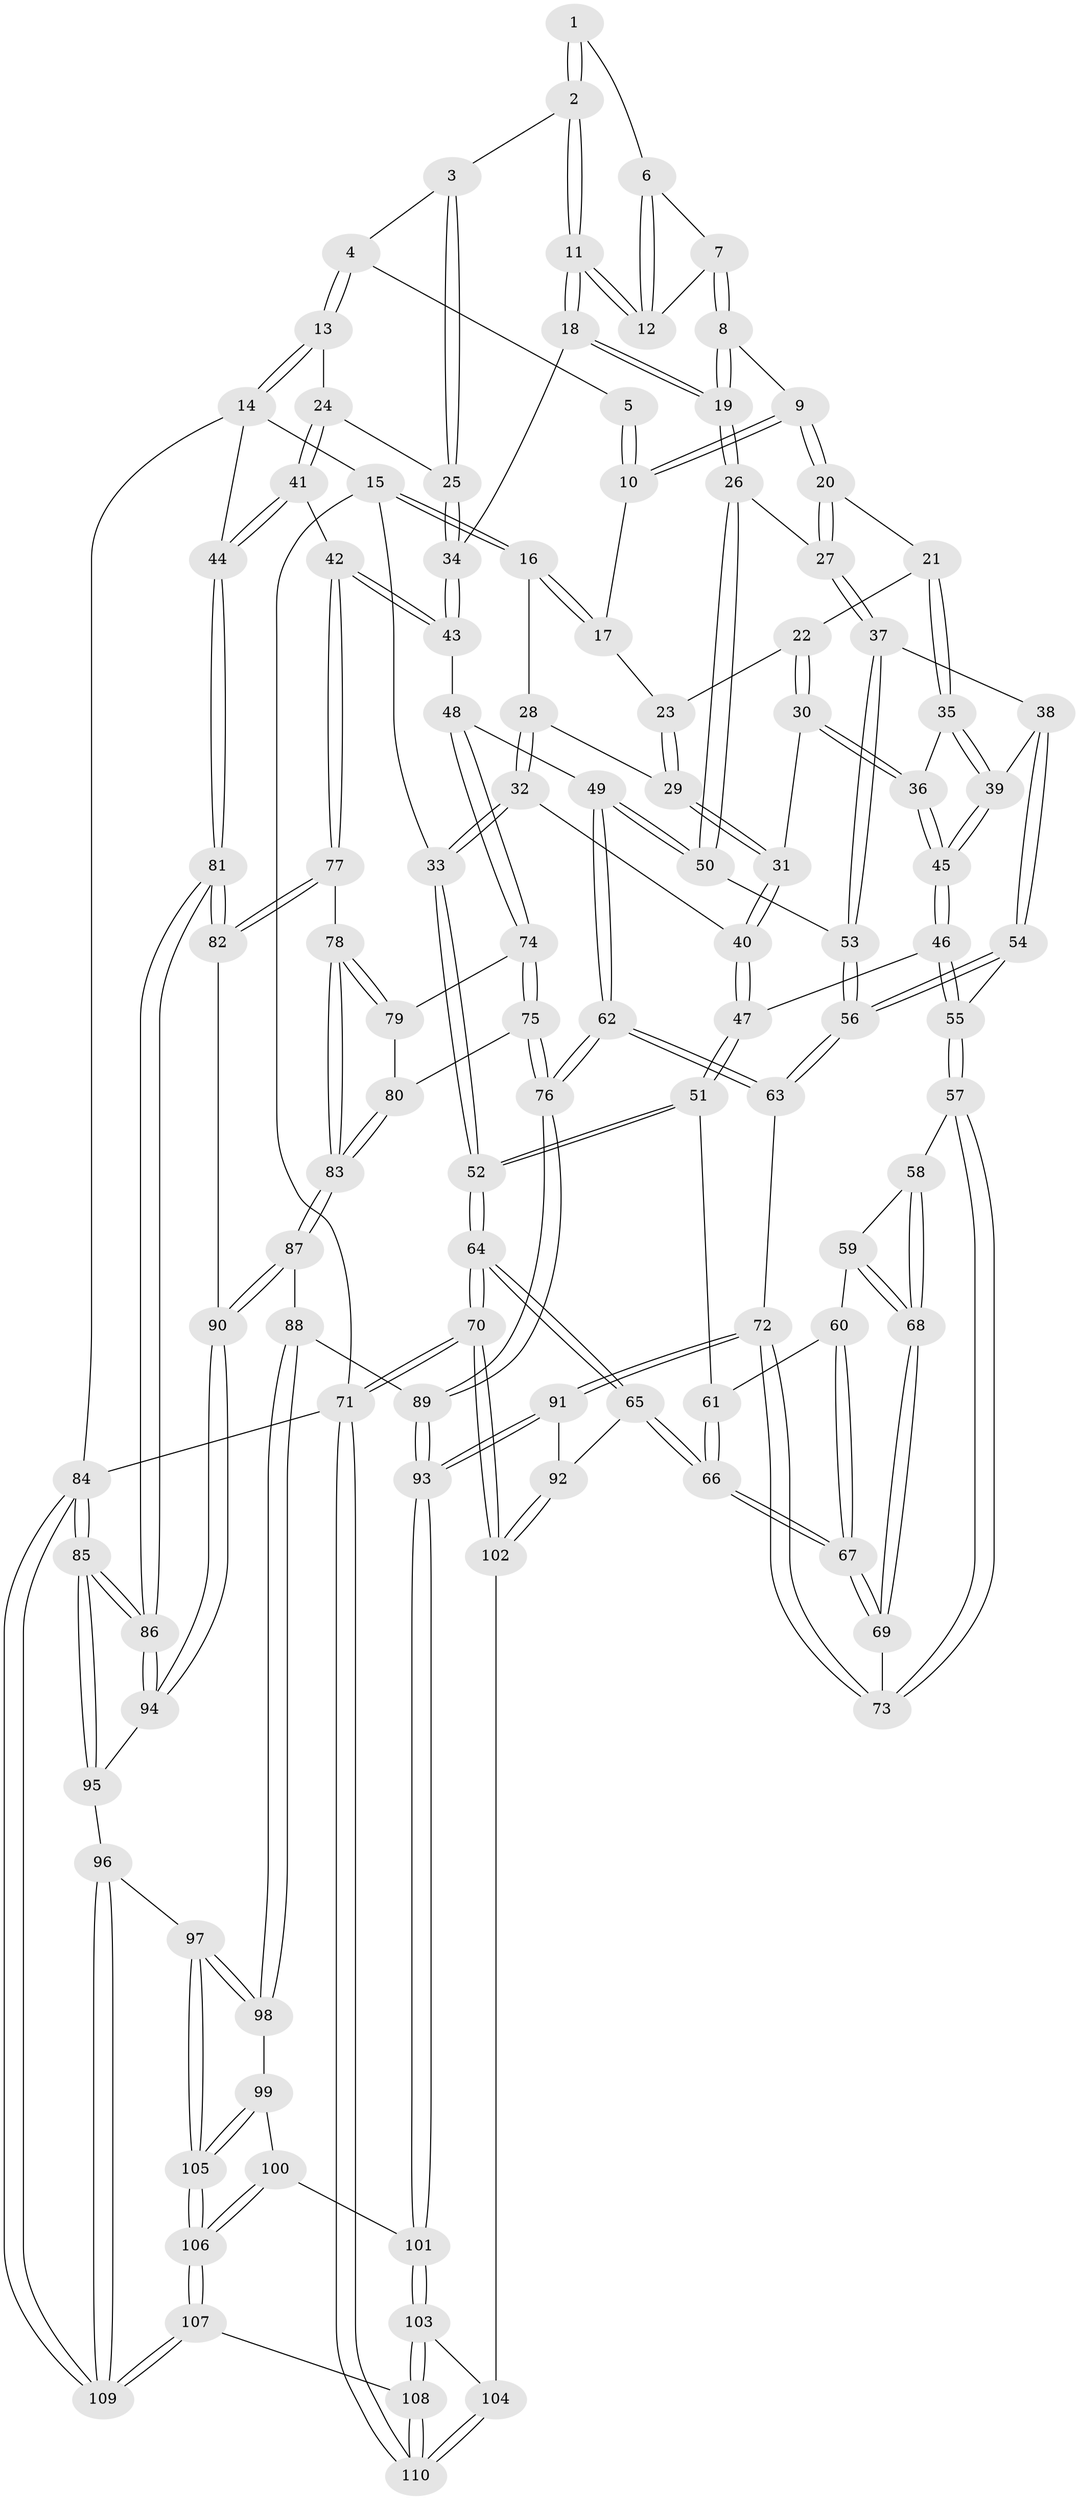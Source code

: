// Generated by graph-tools (version 1.1) at 2025/50/03/09/25 03:50:57]
// undirected, 110 vertices, 272 edges
graph export_dot {
graph [start="1"]
  node [color=gray90,style=filled];
  1 [pos="+0.5571161359995214+0"];
  2 [pos="+0.6413029474854218+0.11954162505954759"];
  3 [pos="+0.6921395234678973+0.09027951318261349"];
  4 [pos="+0.8013087081810897+0"];
  5 [pos="+0.5498414866215411+0"];
  6 [pos="+0.5560508388539993+0"];
  7 [pos="+0.5399634296424822+0.06337068784735544"];
  8 [pos="+0.5244848589614033+0.07879939185777303"];
  9 [pos="+0.41113252927875005+0.04460496039574218"];
  10 [pos="+0.33203949939058414+0"];
  11 [pos="+0.6253507935471492+0.14383900664970548"];
  12 [pos="+0.5726932045423091+0.07647304966293066"];
  13 [pos="+1+0"];
  14 [pos="+1+0"];
  15 [pos="+0+0"];
  16 [pos="+0+0"];
  17 [pos="+0.31300752714394037+0"];
  18 [pos="+0.6048442844618255+0.19785969599515726"];
  19 [pos="+0.5794731617059372+0.21047964659172627"];
  20 [pos="+0.4187704109107134+0.12913059506799138"];
  21 [pos="+0.40461911605866857+0.13611134998268923"];
  22 [pos="+0.34230153974017824+0.1482037036154022"];
  23 [pos="+0.25102752097051795+0.07487000465461963"];
  24 [pos="+0.8693462862796374+0.11696812394588356"];
  25 [pos="+0.8251595843574661+0.12713369423689597"];
  26 [pos="+0.5525502205720902+0.2300481791409845"];
  27 [pos="+0.4510336817311604+0.16752336424129283"];
  28 [pos="+0.142897590103325+0.1249890596373285"];
  29 [pos="+0.22192505463284629+0.1456313193168879"];
  30 [pos="+0.26854851960917825+0.19874616139068263"];
  31 [pos="+0.22709128200496184+0.16847364112427737"];
  32 [pos="+0.07279900338416383+0.19472558463285977"];
  33 [pos="+0+0.005363370021795452"];
  34 [pos="+0.6992961198630356+0.23181117945772461"];
  35 [pos="+0.30949354946626345+0.25842796827233955"];
  36 [pos="+0.27511670804921945+0.21011253634386087"];
  37 [pos="+0.3403353824222253+0.2913188282031853"];
  38 [pos="+0.3285336057921667+0.2889328223590861"];
  39 [pos="+0.31482551825654215+0.2736639906114928"];
  40 [pos="+0.12793780455479312+0.26984980078685356"];
  41 [pos="+0.9077552992891923+0.2788896284864763"];
  42 [pos="+0.8202221173733801+0.37111782767760776"];
  43 [pos="+0.7867383155872429+0.3517089592386735"];
  44 [pos="+1+0.3064823988285056"];
  45 [pos="+0.1719326765329616+0.3110513144514824"];
  46 [pos="+0.1577529107874417+0.3160539049969152"];
  47 [pos="+0.12849811495449587+0.3065459713241262"];
  48 [pos="+0.5767825017809601+0.3737604140830367"];
  49 [pos="+0.5683735318162437+0.36561424888370936"];
  50 [pos="+0.5351845948950061+0.299625408046967"];
  51 [pos="+0.10811361276212707+0.3255999085683559"];
  52 [pos="+0+0.3265209312150999"];
  53 [pos="+0.4188663975977587+0.33818808111121884"];
  54 [pos="+0.2720969824546041+0.38897764024345766"];
  55 [pos="+0.2371613746356621+0.3900564272318978"];
  56 [pos="+0.37451178319424994+0.5046161029173979"];
  57 [pos="+0.20720499019477312+0.43791720185251015"];
  58 [pos="+0.2020363010937841+0.43844692974293176"];
  59 [pos="+0.15337456376580158+0.4213729774319705"];
  60 [pos="+0.14168386024524288+0.41304160870377354"];
  61 [pos="+0.10688238014943144+0.34410358174020506"];
  62 [pos="+0.3963737179495038+0.5295296449602385"];
  63 [pos="+0.3760083127970104+0.5120590897403762"];
  64 [pos="+0+0.6104871051419204"];
  65 [pos="+0+0.5955969159282134"];
  66 [pos="+0.010906982890345513+0.55755573566682"];
  67 [pos="+0.09378810054981343+0.5264075257577192"];
  68 [pos="+0.14892201964879304+0.47593832016021476"];
  69 [pos="+0.10609659892707132+0.5238741887313079"];
  70 [pos="+0+0.941568770371722"];
  71 [pos="+0+1"];
  72 [pos="+0.24993030960118223+0.5415837290615982"];
  73 [pos="+0.23718654268315326+0.5336051906524777"];
  74 [pos="+0.5847327625635167+0.39991952205630155"];
  75 [pos="+0.5445294126314774+0.5205724737733717"];
  76 [pos="+0.45230522666692047+0.6115648615500923"];
  77 [pos="+0.8249995169735687+0.44632305898976093"];
  78 [pos="+0.7649904444643131+0.4761283169845937"];
  79 [pos="+0.5853754195324008+0.40056535784163577"];
  80 [pos="+0.6570955947542462+0.5175174472747929"];
  81 [pos="+1+0.6345330512323345"];
  82 [pos="+0.906146366744495+0.5375496597843278"];
  83 [pos="+0.6871943568507803+0.5360453319820008"];
  84 [pos="+1+1"];
  85 [pos="+1+0.7212588345888511"];
  86 [pos="+1+0.7019259754844389"];
  87 [pos="+0.6628485999178888+0.6407120327131378"];
  88 [pos="+0.6370720794067445+0.6513418568136543"];
  89 [pos="+0.4540254284710477+0.6190903625959417"];
  90 [pos="+0.7635663878276332+0.6857174022970371"];
  91 [pos="+0.19929491567839422+0.7002338094650701"];
  92 [pos="+0.1747870697892167+0.7115549742585877"];
  93 [pos="+0.41077829179790726+0.7210848370113978"];
  94 [pos="+0.7826980100672002+0.7398950789591966"];
  95 [pos="+0.7710606074063524+0.8184263103903534"];
  96 [pos="+0.7621471161574346+0.8461690177708516"];
  97 [pos="+0.7174823708545143+0.8444069111250377"];
  98 [pos="+0.618782837057661+0.8113219950429134"];
  99 [pos="+0.5734979253793182+0.8297302879844985"];
  100 [pos="+0.49008072240752093+0.8367903268009392"];
  101 [pos="+0.4295242382870584+0.8116324089477148"];
  102 [pos="+0.16469721699514844+0.8361265914529425"];
  103 [pos="+0.41076072222472554+0.8345840647934085"];
  104 [pos="+0.2584965994923449+0.9740840861304015"];
  105 [pos="+0.6273618861228613+0.9525313498225982"];
  106 [pos="+0.6006556262682704+1"];
  107 [pos="+0.6054307642601509+1"];
  108 [pos="+0.519869695545219+1"];
  109 [pos="+1+1"];
  110 [pos="+0.22668203579720714+1"];
  1 -- 2;
  1 -- 2;
  1 -- 6;
  2 -- 3;
  2 -- 11;
  2 -- 11;
  3 -- 4;
  3 -- 25;
  3 -- 25;
  4 -- 5;
  4 -- 13;
  4 -- 13;
  5 -- 10;
  5 -- 10;
  6 -- 7;
  6 -- 12;
  6 -- 12;
  7 -- 8;
  7 -- 8;
  7 -- 12;
  8 -- 9;
  8 -- 19;
  8 -- 19;
  9 -- 10;
  9 -- 10;
  9 -- 20;
  9 -- 20;
  10 -- 17;
  11 -- 12;
  11 -- 12;
  11 -- 18;
  11 -- 18;
  13 -- 14;
  13 -- 14;
  13 -- 24;
  14 -- 15;
  14 -- 44;
  14 -- 84;
  15 -- 16;
  15 -- 16;
  15 -- 33;
  15 -- 71;
  16 -- 17;
  16 -- 17;
  16 -- 28;
  17 -- 23;
  18 -- 19;
  18 -- 19;
  18 -- 34;
  19 -- 26;
  19 -- 26;
  20 -- 21;
  20 -- 27;
  20 -- 27;
  21 -- 22;
  21 -- 35;
  21 -- 35;
  22 -- 23;
  22 -- 30;
  22 -- 30;
  23 -- 29;
  23 -- 29;
  24 -- 25;
  24 -- 41;
  24 -- 41;
  25 -- 34;
  25 -- 34;
  26 -- 27;
  26 -- 50;
  26 -- 50;
  27 -- 37;
  27 -- 37;
  28 -- 29;
  28 -- 32;
  28 -- 32;
  29 -- 31;
  29 -- 31;
  30 -- 31;
  30 -- 36;
  30 -- 36;
  31 -- 40;
  31 -- 40;
  32 -- 33;
  32 -- 33;
  32 -- 40;
  33 -- 52;
  33 -- 52;
  34 -- 43;
  34 -- 43;
  35 -- 36;
  35 -- 39;
  35 -- 39;
  36 -- 45;
  36 -- 45;
  37 -- 38;
  37 -- 53;
  37 -- 53;
  38 -- 39;
  38 -- 54;
  38 -- 54;
  39 -- 45;
  39 -- 45;
  40 -- 47;
  40 -- 47;
  41 -- 42;
  41 -- 44;
  41 -- 44;
  42 -- 43;
  42 -- 43;
  42 -- 77;
  42 -- 77;
  43 -- 48;
  44 -- 81;
  44 -- 81;
  45 -- 46;
  45 -- 46;
  46 -- 47;
  46 -- 55;
  46 -- 55;
  47 -- 51;
  47 -- 51;
  48 -- 49;
  48 -- 74;
  48 -- 74;
  49 -- 50;
  49 -- 50;
  49 -- 62;
  49 -- 62;
  50 -- 53;
  51 -- 52;
  51 -- 52;
  51 -- 61;
  52 -- 64;
  52 -- 64;
  53 -- 56;
  53 -- 56;
  54 -- 55;
  54 -- 56;
  54 -- 56;
  55 -- 57;
  55 -- 57;
  56 -- 63;
  56 -- 63;
  57 -- 58;
  57 -- 73;
  57 -- 73;
  58 -- 59;
  58 -- 68;
  58 -- 68;
  59 -- 60;
  59 -- 68;
  59 -- 68;
  60 -- 61;
  60 -- 67;
  60 -- 67;
  61 -- 66;
  61 -- 66;
  62 -- 63;
  62 -- 63;
  62 -- 76;
  62 -- 76;
  63 -- 72;
  64 -- 65;
  64 -- 65;
  64 -- 70;
  64 -- 70;
  65 -- 66;
  65 -- 66;
  65 -- 92;
  66 -- 67;
  66 -- 67;
  67 -- 69;
  67 -- 69;
  68 -- 69;
  68 -- 69;
  69 -- 73;
  70 -- 71;
  70 -- 71;
  70 -- 102;
  70 -- 102;
  71 -- 110;
  71 -- 110;
  71 -- 84;
  72 -- 73;
  72 -- 73;
  72 -- 91;
  72 -- 91;
  74 -- 75;
  74 -- 75;
  74 -- 79;
  75 -- 76;
  75 -- 76;
  75 -- 80;
  76 -- 89;
  76 -- 89;
  77 -- 78;
  77 -- 82;
  77 -- 82;
  78 -- 79;
  78 -- 79;
  78 -- 83;
  78 -- 83;
  79 -- 80;
  80 -- 83;
  80 -- 83;
  81 -- 82;
  81 -- 82;
  81 -- 86;
  81 -- 86;
  82 -- 90;
  83 -- 87;
  83 -- 87;
  84 -- 85;
  84 -- 85;
  84 -- 109;
  84 -- 109;
  85 -- 86;
  85 -- 86;
  85 -- 95;
  85 -- 95;
  86 -- 94;
  86 -- 94;
  87 -- 88;
  87 -- 90;
  87 -- 90;
  88 -- 89;
  88 -- 98;
  88 -- 98;
  89 -- 93;
  89 -- 93;
  90 -- 94;
  90 -- 94;
  91 -- 92;
  91 -- 93;
  91 -- 93;
  92 -- 102;
  92 -- 102;
  93 -- 101;
  93 -- 101;
  94 -- 95;
  95 -- 96;
  96 -- 97;
  96 -- 109;
  96 -- 109;
  97 -- 98;
  97 -- 98;
  97 -- 105;
  97 -- 105;
  98 -- 99;
  99 -- 100;
  99 -- 105;
  99 -- 105;
  100 -- 101;
  100 -- 106;
  100 -- 106;
  101 -- 103;
  101 -- 103;
  102 -- 104;
  103 -- 104;
  103 -- 108;
  103 -- 108;
  104 -- 110;
  104 -- 110;
  105 -- 106;
  105 -- 106;
  106 -- 107;
  106 -- 107;
  107 -- 108;
  107 -- 109;
  107 -- 109;
  108 -- 110;
  108 -- 110;
}
